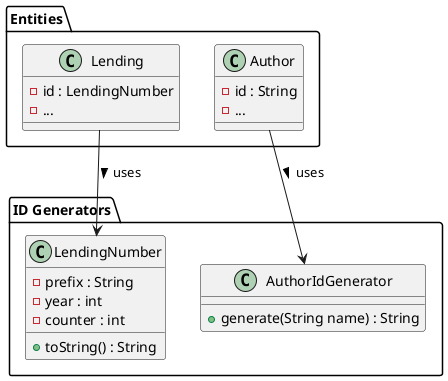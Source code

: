 
@startuml
package "ID Generators" {
    class LendingNumber {
        - prefix : String
        - year : int
        - counter : int
        + toString() : String
    }

    class AuthorIdGenerator {
        + generate(String name) : String
    }
}

package "Entities" {
    class Lending {
        - id : LendingNumber
        - ...
    }

    class Author {
        - id : String
        - ...
    }

    Lending --> LendingNumber : uses >
    Author --> AuthorIdGenerator : uses >
}
@enduml
